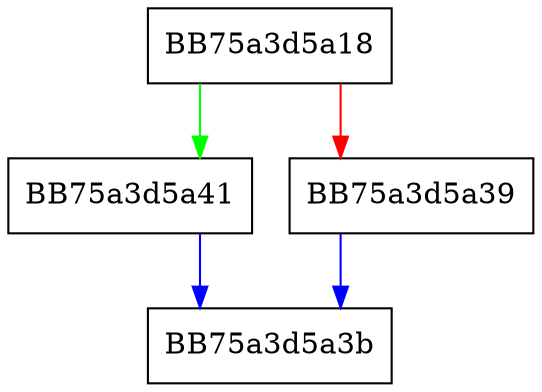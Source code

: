 digraph LookupValue {
  node [shape="box"];
  graph [splines=ortho];
  BB75a3d5a18 -> BB75a3d5a41 [color="green"];
  BB75a3d5a18 -> BB75a3d5a39 [color="red"];
  BB75a3d5a39 -> BB75a3d5a3b [color="blue"];
  BB75a3d5a41 -> BB75a3d5a3b [color="blue"];
}